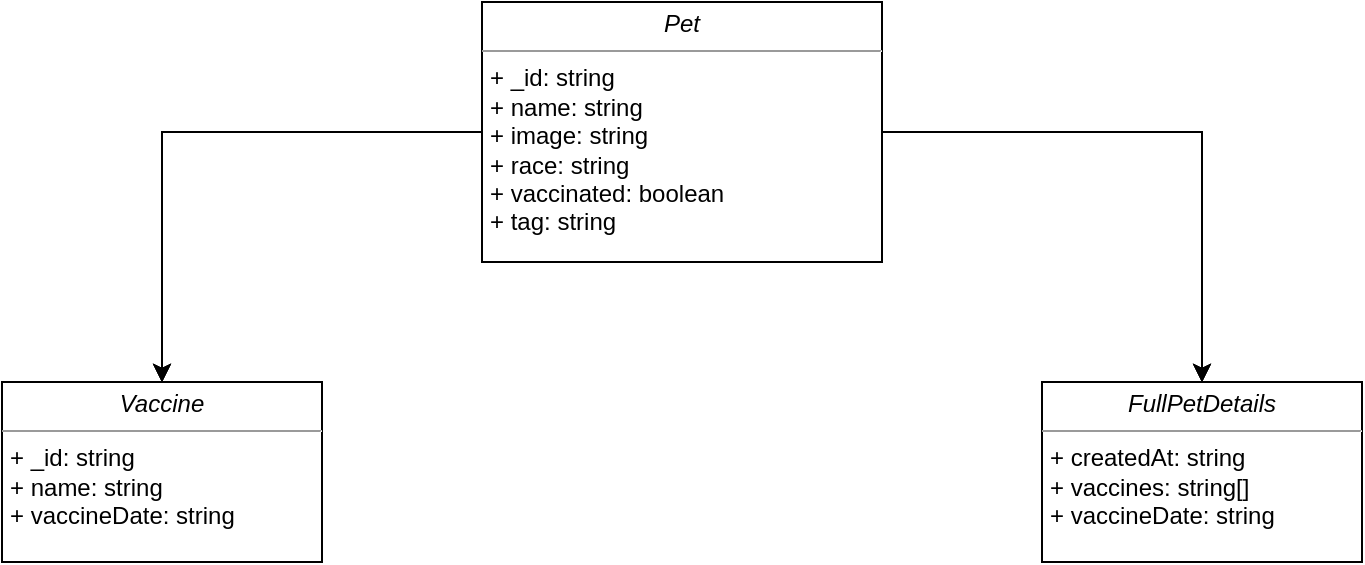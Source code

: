<mxfile version="21.3.7" type="device">
  <diagram name="Página-1" id="DdUQ0yZsMhXj1fyuErHN">
    <mxGraphModel dx="1434" dy="731" grid="1" gridSize="10" guides="1" tooltips="1" connect="1" arrows="1" fold="1" page="1" pageScale="1" pageWidth="827" pageHeight="1169" math="0" shadow="0">
      <root>
        <mxCell id="0" />
        <mxCell id="1" parent="0" />
        <mxCell id="hafu7oqK6g3y-BtuAZ74-7" style="edgeStyle=orthogonalEdgeStyle;rounded=0;orthogonalLoop=1;jettySize=auto;html=1;entryX=0.5;entryY=0;entryDx=0;entryDy=0;" edge="1" parent="1" source="hafu7oqK6g3y-BtuAZ74-5" target="hafu7oqK6g3y-BtuAZ74-6">
          <mxGeometry relative="1" as="geometry" />
        </mxCell>
        <mxCell id="hafu7oqK6g3y-BtuAZ74-9" style="edgeStyle=orthogonalEdgeStyle;rounded=0;orthogonalLoop=1;jettySize=auto;html=1;" edge="1" parent="1" source="hafu7oqK6g3y-BtuAZ74-5" target="hafu7oqK6g3y-BtuAZ74-8">
          <mxGeometry relative="1" as="geometry" />
        </mxCell>
        <mxCell id="hafu7oqK6g3y-BtuAZ74-5" value="&lt;p style=&quot;margin:0px;margin-top:4px;text-align:center;&quot;&gt;&lt;i&gt;Pet&lt;/i&gt;&lt;/p&gt;&lt;hr size=&quot;1&quot;&gt;&lt;p style=&quot;margin:0px;margin-left:4px;&quot;&gt;+ _id: string&lt;br&gt;+ name: string&lt;/p&gt;&lt;p style=&quot;margin:0px;margin-left:4px;&quot;&gt;+ image: string&lt;br&gt;&lt;/p&gt;&lt;p style=&quot;margin:0px;margin-left:4px;&quot;&gt;+ race: string&lt;br&gt;&lt;/p&gt;&lt;p style=&quot;margin:0px;margin-left:4px;&quot;&gt;+ vaccinated: boolean&lt;br&gt;&lt;/p&gt;&lt;p style=&quot;margin:0px;margin-left:4px;&quot;&gt;+ tag: string&lt;/p&gt;" style="verticalAlign=top;align=left;overflow=fill;fontSize=12;fontFamily=Helvetica;html=1;whiteSpace=wrap;" vertex="1" parent="1">
          <mxGeometry x="320" y="330" width="200" height="130" as="geometry" />
        </mxCell>
        <mxCell id="hafu7oqK6g3y-BtuAZ74-6" value="&lt;p style=&quot;margin:0px;margin-top:4px;text-align:center;&quot;&gt;&lt;i&gt;Vaccine&lt;/i&gt;&lt;/p&gt;&lt;hr size=&quot;1&quot;&gt;&lt;p style=&quot;margin:0px;margin-left:4px;&quot;&gt;+ _id: string&lt;br&gt;+ name: string&lt;/p&gt;&lt;p style=&quot;margin:0px;margin-left:4px;&quot;&gt;+ vaccineDate: string&lt;/p&gt;" style="verticalAlign=top;align=left;overflow=fill;fontSize=12;fontFamily=Helvetica;html=1;whiteSpace=wrap;" vertex="1" parent="1">
          <mxGeometry x="80" y="520" width="160" height="90" as="geometry" />
        </mxCell>
        <mxCell id="hafu7oqK6g3y-BtuAZ74-8" value="&lt;p style=&quot;margin:0px;margin-top:4px;text-align:center;&quot;&gt;&lt;i&gt;FullPetDetails&lt;/i&gt;&lt;/p&gt;&lt;hr size=&quot;1&quot;&gt;&lt;p style=&quot;margin:0px;margin-left:4px;&quot;&gt;+ createdAt: string&lt;br&gt;+ vaccines: string[]&lt;/p&gt;&lt;p style=&quot;margin:0px;margin-left:4px;&quot;&gt;+ vaccineDate: string&lt;/p&gt;" style="verticalAlign=top;align=left;overflow=fill;fontSize=12;fontFamily=Helvetica;html=1;whiteSpace=wrap;" vertex="1" parent="1">
          <mxGeometry x="600" y="520" width="160" height="90" as="geometry" />
        </mxCell>
        <mxCell id="hafu7oqK6g3y-BtuAZ74-10" style="edgeStyle=orthogonalEdgeStyle;rounded=0;orthogonalLoop=1;jettySize=auto;html=1;entryX=0.5;entryY=0;entryDx=0;entryDy=0;" edge="1" parent="1" source="hafu7oqK6g3y-BtuAZ74-12" target="hafu7oqK6g3y-BtuAZ74-13">
          <mxGeometry relative="1" as="geometry" />
        </mxCell>
        <mxCell id="hafu7oqK6g3y-BtuAZ74-11" style="edgeStyle=orthogonalEdgeStyle;rounded=0;orthogonalLoop=1;jettySize=auto;html=1;" edge="1" parent="1" source="hafu7oqK6g3y-BtuAZ74-12" target="hafu7oqK6g3y-BtuAZ74-14">
          <mxGeometry relative="1" as="geometry" />
        </mxCell>
        <mxCell id="hafu7oqK6g3y-BtuAZ74-12" value="&lt;p style=&quot;margin:0px;margin-top:4px;text-align:center;&quot;&gt;&lt;i&gt;Pet&lt;/i&gt;&lt;/p&gt;&lt;hr size=&quot;1&quot;&gt;&lt;p style=&quot;margin:0px;margin-left:4px;&quot;&gt;+ _id: string&lt;br&gt;+ name: string&lt;/p&gt;&lt;p style=&quot;margin:0px;margin-left:4px;&quot;&gt;+ image: string&lt;br&gt;&lt;/p&gt;&lt;p style=&quot;margin:0px;margin-left:4px;&quot;&gt;+ race: string&lt;br&gt;&lt;/p&gt;&lt;p style=&quot;margin:0px;margin-left:4px;&quot;&gt;+ vaccinated: boolean&lt;br&gt;&lt;/p&gt;&lt;p style=&quot;margin:0px;margin-left:4px;&quot;&gt;+ tag: string&lt;/p&gt;" style="verticalAlign=top;align=left;overflow=fill;fontSize=12;fontFamily=Helvetica;html=1;whiteSpace=wrap;" vertex="1" parent="1">
          <mxGeometry x="320" y="330" width="200" height="130" as="geometry" />
        </mxCell>
        <mxCell id="hafu7oqK6g3y-BtuAZ74-13" value="&lt;p style=&quot;margin:0px;margin-top:4px;text-align:center;&quot;&gt;&lt;i&gt;Vaccine&lt;/i&gt;&lt;/p&gt;&lt;hr size=&quot;1&quot;&gt;&lt;p style=&quot;margin:0px;margin-left:4px;&quot;&gt;+ _id: string&lt;br&gt;+ name: string&lt;/p&gt;&lt;p style=&quot;margin:0px;margin-left:4px;&quot;&gt;+ vaccineDate: string&lt;/p&gt;" style="verticalAlign=top;align=left;overflow=fill;fontSize=12;fontFamily=Helvetica;html=1;whiteSpace=wrap;" vertex="1" parent="1">
          <mxGeometry x="80" y="520" width="160" height="90" as="geometry" />
        </mxCell>
        <mxCell id="hafu7oqK6g3y-BtuAZ74-14" value="&lt;p style=&quot;margin:0px;margin-top:4px;text-align:center;&quot;&gt;&lt;i&gt;FullPetDetails&lt;/i&gt;&lt;/p&gt;&lt;hr size=&quot;1&quot;&gt;&lt;p style=&quot;margin:0px;margin-left:4px;&quot;&gt;+ createdAt: string&lt;br&gt;+ vaccines: string[]&lt;/p&gt;&lt;p style=&quot;margin:0px;margin-left:4px;&quot;&gt;+ vaccineDate: string&lt;/p&gt;" style="verticalAlign=top;align=left;overflow=fill;fontSize=12;fontFamily=Helvetica;html=1;whiteSpace=wrap;" vertex="1" parent="1">
          <mxGeometry x="600" y="520" width="160" height="90" as="geometry" />
        </mxCell>
        <mxCell id="hafu7oqK6g3y-BtuAZ74-15" style="edgeStyle=orthogonalEdgeStyle;rounded=0;orthogonalLoop=1;jettySize=auto;html=1;entryX=0.5;entryY=0;entryDx=0;entryDy=0;" edge="1" parent="1" source="hafu7oqK6g3y-BtuAZ74-17" target="hafu7oqK6g3y-BtuAZ74-18">
          <mxGeometry relative="1" as="geometry" />
        </mxCell>
        <mxCell id="hafu7oqK6g3y-BtuAZ74-16" style="edgeStyle=orthogonalEdgeStyle;rounded=0;orthogonalLoop=1;jettySize=auto;html=1;" edge="1" parent="1" source="hafu7oqK6g3y-BtuAZ74-17" target="hafu7oqK6g3y-BtuAZ74-19">
          <mxGeometry relative="1" as="geometry" />
        </mxCell>
        <mxCell id="hafu7oqK6g3y-BtuAZ74-17" value="&lt;p style=&quot;margin:0px;margin-top:4px;text-align:center;&quot;&gt;&lt;i&gt;Pet&lt;/i&gt;&lt;/p&gt;&lt;hr size=&quot;1&quot;&gt;&lt;p style=&quot;margin:0px;margin-left:4px;&quot;&gt;+ _id: string&lt;br&gt;+ name: string&lt;/p&gt;&lt;p style=&quot;margin:0px;margin-left:4px;&quot;&gt;+ image: string&lt;br&gt;&lt;/p&gt;&lt;p style=&quot;margin:0px;margin-left:4px;&quot;&gt;+ race: string&lt;br&gt;&lt;/p&gt;&lt;p style=&quot;margin:0px;margin-left:4px;&quot;&gt;+ vaccinated: boolean&lt;br&gt;&lt;/p&gt;&lt;p style=&quot;margin:0px;margin-left:4px;&quot;&gt;+ tag: string&lt;/p&gt;" style="verticalAlign=top;align=left;overflow=fill;fontSize=12;fontFamily=Helvetica;html=1;whiteSpace=wrap;" vertex="1" parent="1">
          <mxGeometry x="320" y="330" width="200" height="130" as="geometry" />
        </mxCell>
        <mxCell id="hafu7oqK6g3y-BtuAZ74-18" value="&lt;p style=&quot;margin:0px;margin-top:4px;text-align:center;&quot;&gt;&lt;i&gt;Vaccine&lt;/i&gt;&lt;/p&gt;&lt;hr size=&quot;1&quot;&gt;&lt;p style=&quot;margin:0px;margin-left:4px;&quot;&gt;+ _id: string&lt;br&gt;+ name: string&lt;/p&gt;&lt;p style=&quot;margin:0px;margin-left:4px;&quot;&gt;+ vaccineDate: string&lt;/p&gt;" style="verticalAlign=top;align=left;overflow=fill;fontSize=12;fontFamily=Helvetica;html=1;whiteSpace=wrap;" vertex="1" parent="1">
          <mxGeometry x="80" y="520" width="160" height="90" as="geometry" />
        </mxCell>
        <mxCell id="hafu7oqK6g3y-BtuAZ74-19" value="&lt;p style=&quot;margin:0px;margin-top:4px;text-align:center;&quot;&gt;&lt;i&gt;FullPetDetails&lt;/i&gt;&lt;/p&gt;&lt;hr size=&quot;1&quot;&gt;&lt;p style=&quot;margin:0px;margin-left:4px;&quot;&gt;+ createdAt: string&lt;br&gt;+ vaccines: string[]&lt;/p&gt;&lt;p style=&quot;margin:0px;margin-left:4px;&quot;&gt;+ vaccineDate: string&lt;/p&gt;" style="verticalAlign=top;align=left;overflow=fill;fontSize=12;fontFamily=Helvetica;html=1;whiteSpace=wrap;" vertex="1" parent="1">
          <mxGeometry x="600" y="520" width="160" height="90" as="geometry" />
        </mxCell>
        <mxCell id="hafu7oqK6g3y-BtuAZ74-20" style="edgeStyle=orthogonalEdgeStyle;rounded=0;orthogonalLoop=1;jettySize=auto;html=1;entryX=0.5;entryY=0;entryDx=0;entryDy=0;" edge="1" parent="1" source="hafu7oqK6g3y-BtuAZ74-22" target="hafu7oqK6g3y-BtuAZ74-23">
          <mxGeometry relative="1" as="geometry" />
        </mxCell>
        <mxCell id="hafu7oqK6g3y-BtuAZ74-21" style="edgeStyle=orthogonalEdgeStyle;rounded=0;orthogonalLoop=1;jettySize=auto;html=1;" edge="1" parent="1" source="hafu7oqK6g3y-BtuAZ74-22" target="hafu7oqK6g3y-BtuAZ74-24">
          <mxGeometry relative="1" as="geometry" />
        </mxCell>
        <mxCell id="hafu7oqK6g3y-BtuAZ74-22" value="&lt;p style=&quot;margin:0px;margin-top:4px;text-align:center;&quot;&gt;&lt;i&gt;Pet&lt;/i&gt;&lt;/p&gt;&lt;hr size=&quot;1&quot;&gt;&lt;p style=&quot;margin:0px;margin-left:4px;&quot;&gt;+ _id: string&lt;br&gt;+ name: string&lt;/p&gt;&lt;p style=&quot;margin:0px;margin-left:4px;&quot;&gt;+ image: string&lt;br&gt;&lt;/p&gt;&lt;p style=&quot;margin:0px;margin-left:4px;&quot;&gt;+ race: string&lt;br&gt;&lt;/p&gt;&lt;p style=&quot;margin:0px;margin-left:4px;&quot;&gt;+ vaccinated: boolean&lt;br&gt;&lt;/p&gt;&lt;p style=&quot;margin:0px;margin-left:4px;&quot;&gt;+ tag: string&lt;/p&gt;" style="verticalAlign=top;align=left;overflow=fill;fontSize=12;fontFamily=Helvetica;html=1;whiteSpace=wrap;" vertex="1" parent="1">
          <mxGeometry x="320" y="330" width="200" height="130" as="geometry" />
        </mxCell>
        <mxCell id="hafu7oqK6g3y-BtuAZ74-23" value="&lt;p style=&quot;margin:0px;margin-top:4px;text-align:center;&quot;&gt;&lt;i&gt;Vaccine&lt;/i&gt;&lt;/p&gt;&lt;hr size=&quot;1&quot;&gt;&lt;p style=&quot;margin:0px;margin-left:4px;&quot;&gt;+ _id: string&lt;br&gt;+ name: string&lt;/p&gt;&lt;p style=&quot;margin:0px;margin-left:4px;&quot;&gt;+ vaccineDate: string&lt;/p&gt;" style="verticalAlign=top;align=left;overflow=fill;fontSize=12;fontFamily=Helvetica;html=1;whiteSpace=wrap;" vertex="1" parent="1">
          <mxGeometry x="80" y="520" width="160" height="90" as="geometry" />
        </mxCell>
        <mxCell id="hafu7oqK6g3y-BtuAZ74-24" value="&lt;p style=&quot;margin:0px;margin-top:4px;text-align:center;&quot;&gt;&lt;i&gt;FullPetDetails&lt;/i&gt;&lt;/p&gt;&lt;hr size=&quot;1&quot;&gt;&lt;p style=&quot;margin:0px;margin-left:4px;&quot;&gt;+ createdAt: string&lt;br&gt;+ vaccines: string[]&lt;/p&gt;&lt;p style=&quot;margin:0px;margin-left:4px;&quot;&gt;+ vaccineDate: string&lt;/p&gt;" style="verticalAlign=top;align=left;overflow=fill;fontSize=12;fontFamily=Helvetica;html=1;whiteSpace=wrap;" vertex="1" parent="1">
          <mxGeometry x="600" y="520" width="160" height="90" as="geometry" />
        </mxCell>
      </root>
    </mxGraphModel>
  </diagram>
</mxfile>
